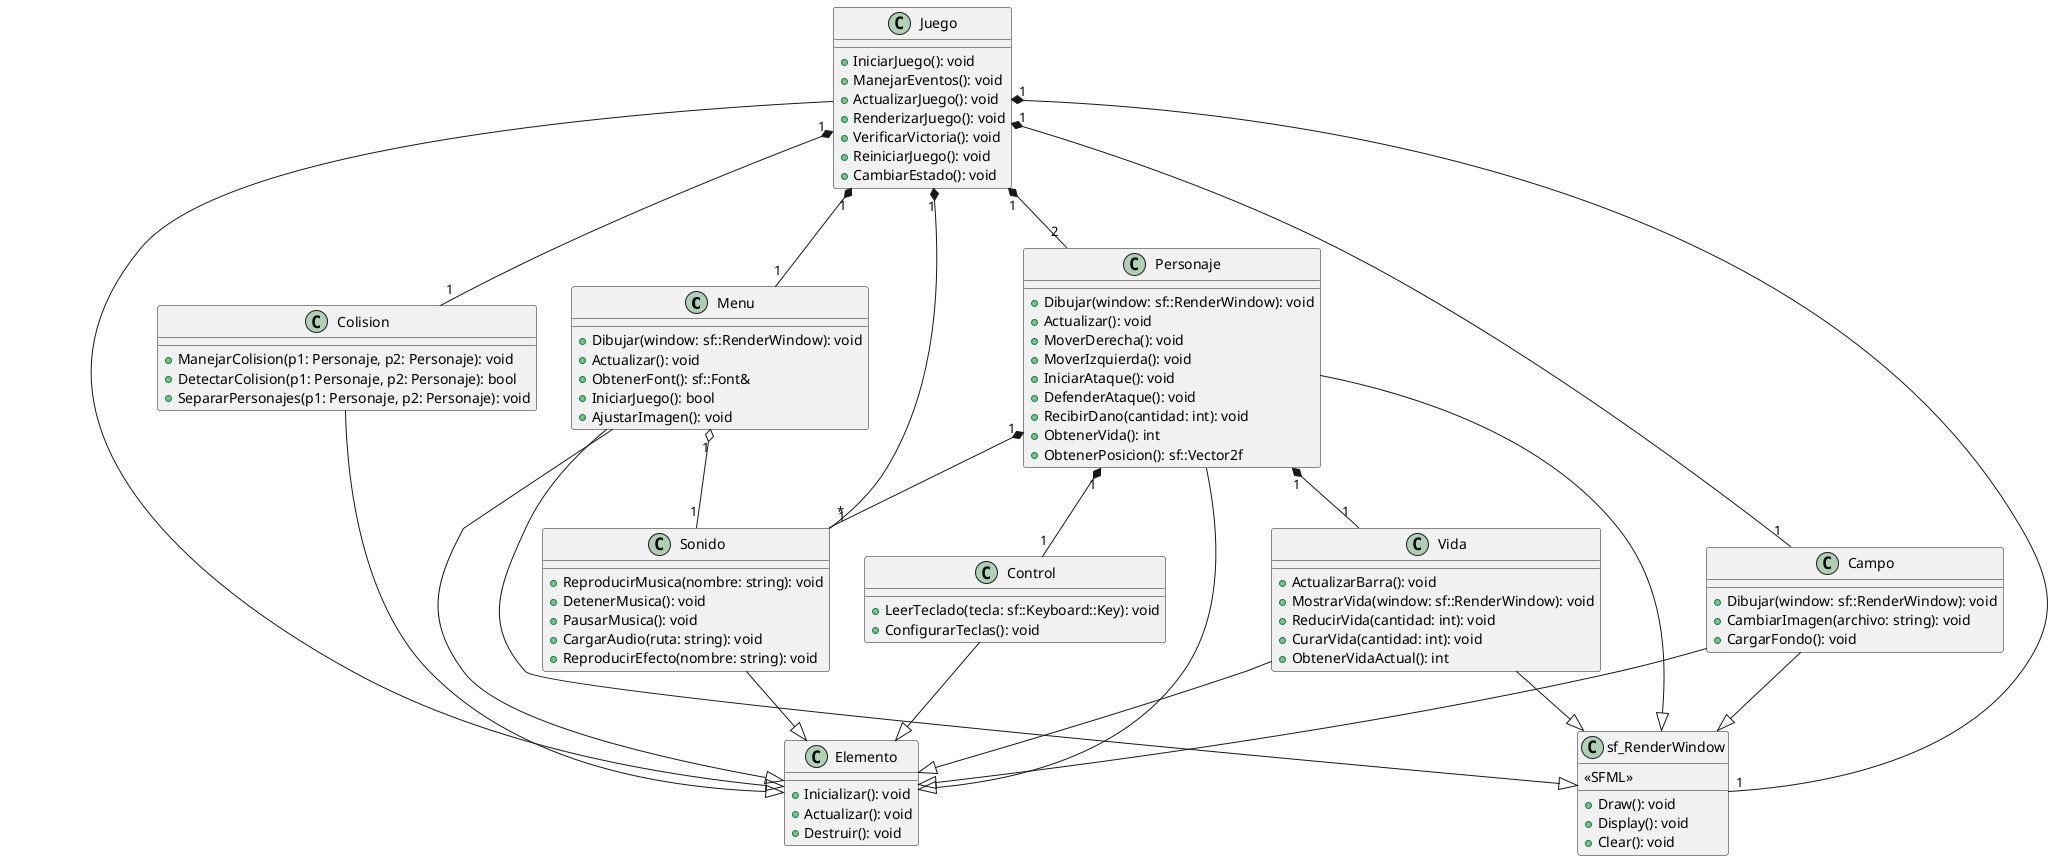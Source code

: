 @startuml
class Menu
class Campo
class Control
class Personaje
class Colision
class Sonido
class Vida
class Juego
class sf_RenderWindow
class Elemento

class Menu {
  +Dibujar(window: sf::RenderWindow): void
  +Actualizar(): void
  +ObtenerFont(): sf::Font&
  +IniciarJuego(): bool
  +AjustarImagen(): void
}

class Campo {
  +Dibujar(window: sf::RenderWindow): void
  +CambiarImagen(archivo: string): void
  +CargarFondo(): void
}

class Control {
  +LeerTeclado(tecla: sf::Keyboard::Key): void
  +ConfigurarTeclas(): void
}

class Personaje {
  +Dibujar(window: sf::RenderWindow): void
  +Actualizar(): void
  +MoverDerecha(): void
  +MoverIzquierda(): void
  +IniciarAtaque(): void
  +DefenderAtaque(): void
  +RecibirDano(cantidad: int): void
  +ObtenerVida(): int
  +ObtenerPosicion(): sf::Vector2f
}

class Colision {
  +ManejarColision(p1: Personaje, p2: Personaje): void
  +DetectarColision(p1: Personaje, p2: Personaje): bool
  +SepararPersonajes(p1: Personaje, p2: Personaje): void
}

class Vida {
  +ActualizarBarra(): void
  +MostrarVida(window: sf::RenderWindow): void
  +ReducirVida(cantidad: int): void
  +CurarVida(cantidad: int): void
  +ObtenerVidaActual(): int
}

class Sonido {
  +ReproducirMusica(nombre: string): void
  +DetenerMusica(): void
  +PausarMusica(): void
  +CargarAudio(ruta: string): void
  +ReproducirEfecto(nombre: string): void
}

class Juego {
  +IniciarJuego(): void
  +ManejarEventos(): void
  +ActualizarJuego(): void
  +RenderizarJuego(): void
  +VerificarVictoria(): void
  +ReiniciarJuego(): void
  +CambiarEstado(): void
}

class sf_RenderWindow {
  <<SFML>>
  +Draw(): void
  +Display(): void
  +Clear(): void
}

class Elemento {
  +Inicializar(): void
  +Actualizar(): void
  +Destruir(): void
}

Menu "1" o-- "1" Sonido
Personaje "1" *-- "1" Control
Personaje "1" *-- "1" Vida
Personaje "1" *-- "*" Sonido
Campo --|> sf_RenderWindow
Menu --|> sf_RenderWindow
Vida --|> sf_RenderWindow
Personaje --|> sf_RenderWindow
Menu --|> Elemento
Campo --|> Elemento
Control --|> Elemento
Personaje --|> Elemento
Colision --|> Elemento
Vida --|> Elemento
Sonido --|> Elemento
Juego "1" *-- "1" Menu
Juego "1" *-- "1" Campo
Juego "1" *-- "2" Personaje
Juego "1" *-- "1" Colision
Juego "1" *-- "1" Sonido
Juego "1" *-- "1" sf_RenderWindow
Juego --|> Elemento
@enduml
